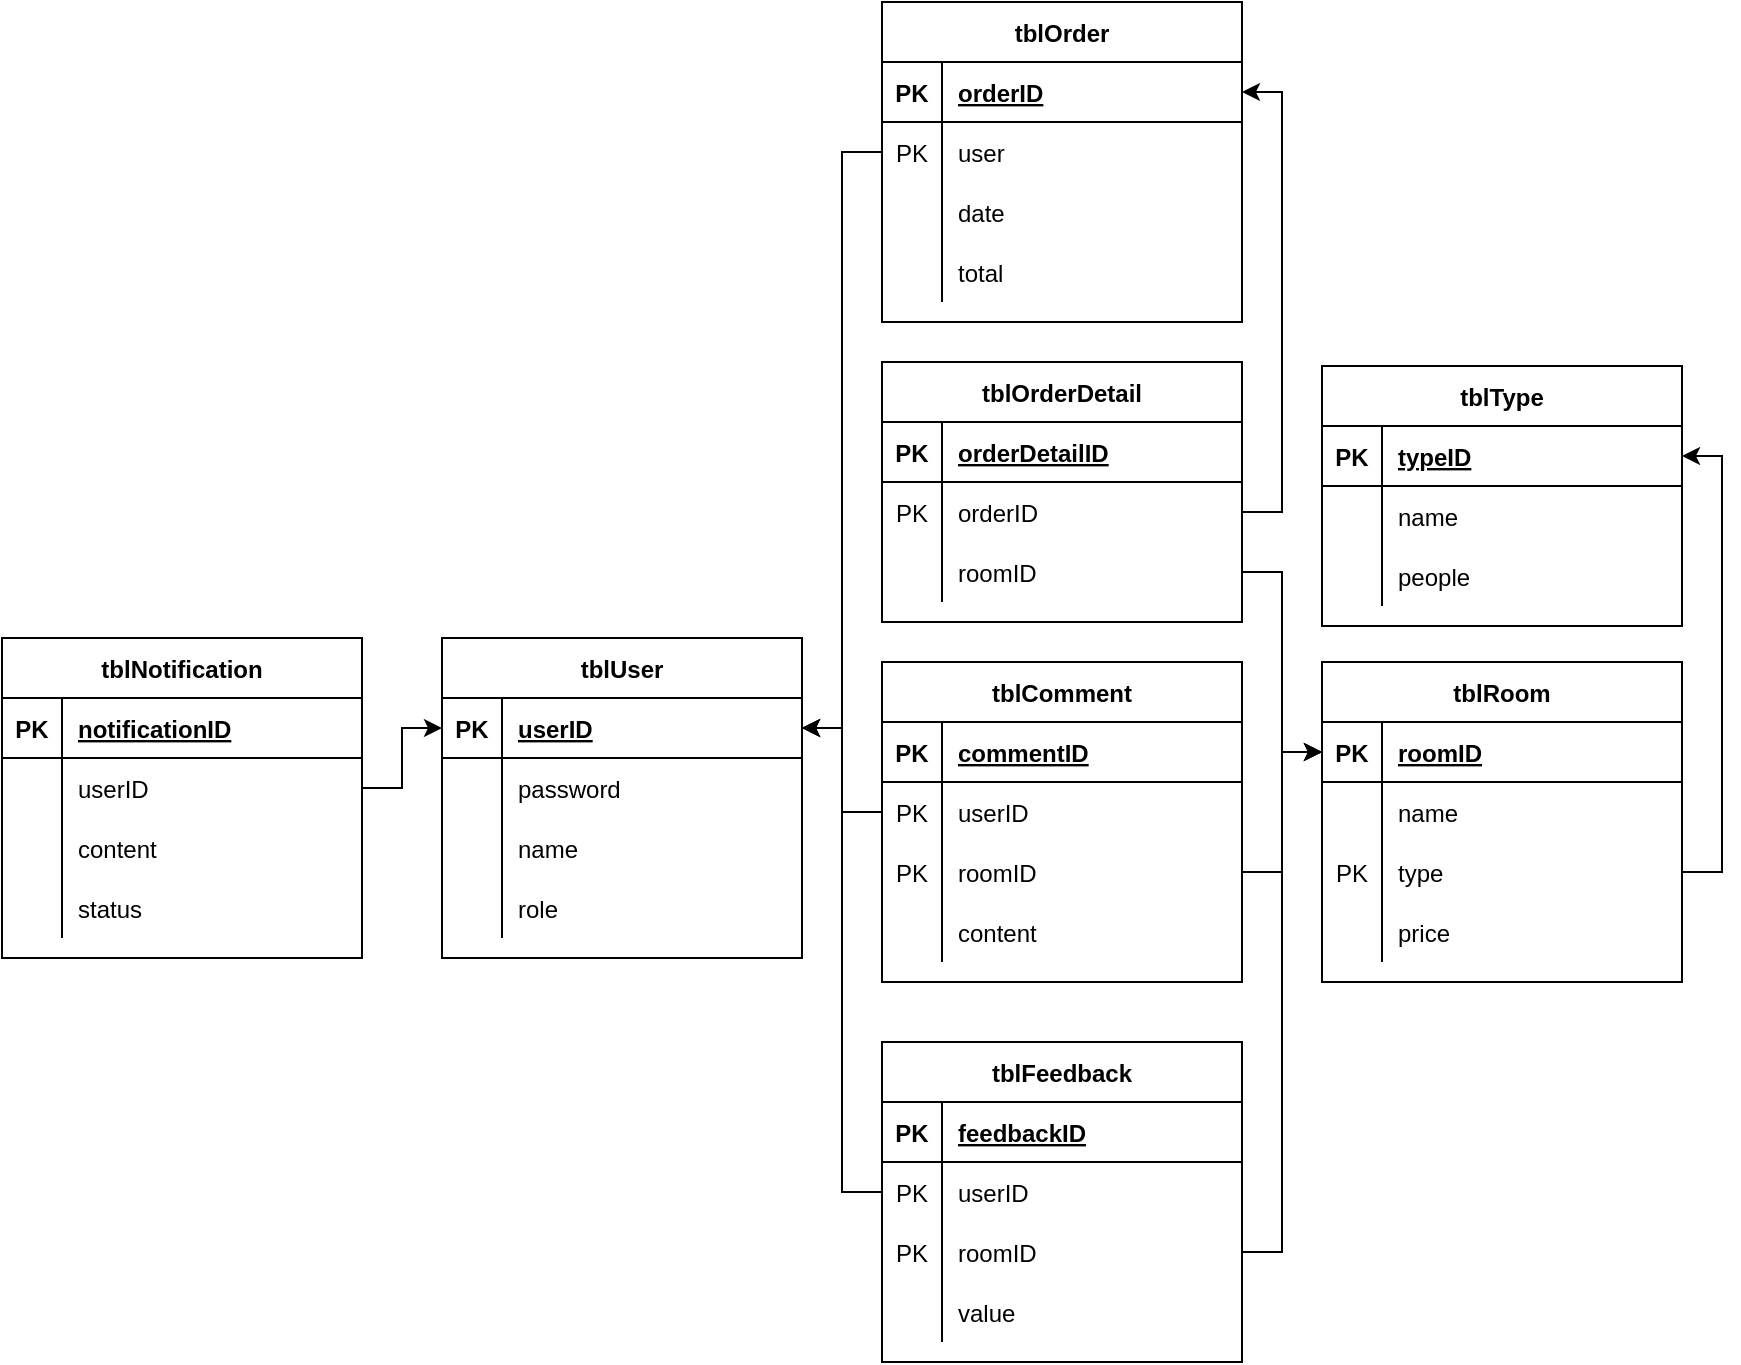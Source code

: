 <mxfile version="13.9.9" type="github">
  <diagram id="tecg3Ebke4kYlPjY19By" name="Page-1">
    <mxGraphModel dx="1210" dy="1001" grid="1" gridSize="10" guides="1" tooltips="1" connect="1" arrows="1" fold="1" page="1" pageScale="1" pageWidth="1100" pageHeight="850" math="0" shadow="0">
      <root>
        <mxCell id="0" />
        <mxCell id="1" parent="0" />
        <mxCell id="lM9nDMKkD4nMDw7KepDL-1" value="tblRoom" style="shape=table;startSize=30;container=1;collapsible=1;childLayout=tableLayout;fixedRows=1;rowLines=0;fontStyle=1;align=center;resizeLast=1;" vertex="1" parent="1">
          <mxGeometry x="670" y="400" width="180" height="160" as="geometry" />
        </mxCell>
        <mxCell id="lM9nDMKkD4nMDw7KepDL-2" value="" style="shape=partialRectangle;collapsible=0;dropTarget=0;pointerEvents=0;fillColor=none;top=0;left=0;bottom=1;right=0;points=[[0,0.5],[1,0.5]];portConstraint=eastwest;" vertex="1" parent="lM9nDMKkD4nMDw7KepDL-1">
          <mxGeometry y="30" width="180" height="30" as="geometry" />
        </mxCell>
        <mxCell id="lM9nDMKkD4nMDw7KepDL-3" value="PK" style="shape=partialRectangle;connectable=0;fillColor=none;top=0;left=0;bottom=0;right=0;fontStyle=1;overflow=hidden;" vertex="1" parent="lM9nDMKkD4nMDw7KepDL-2">
          <mxGeometry width="30" height="30" as="geometry" />
        </mxCell>
        <mxCell id="lM9nDMKkD4nMDw7KepDL-4" value="roomID" style="shape=partialRectangle;connectable=0;fillColor=none;top=0;left=0;bottom=0;right=0;align=left;spacingLeft=6;fontStyle=5;overflow=hidden;" vertex="1" parent="lM9nDMKkD4nMDw7KepDL-2">
          <mxGeometry x="30" width="150" height="30" as="geometry" />
        </mxCell>
        <mxCell id="lM9nDMKkD4nMDw7KepDL-5" value="" style="shape=partialRectangle;collapsible=0;dropTarget=0;pointerEvents=0;fillColor=none;top=0;left=0;bottom=0;right=0;points=[[0,0.5],[1,0.5]];portConstraint=eastwest;" vertex="1" parent="lM9nDMKkD4nMDw7KepDL-1">
          <mxGeometry y="60" width="180" height="30" as="geometry" />
        </mxCell>
        <mxCell id="lM9nDMKkD4nMDw7KepDL-6" value="" style="shape=partialRectangle;connectable=0;fillColor=none;top=0;left=0;bottom=0;right=0;editable=1;overflow=hidden;" vertex="1" parent="lM9nDMKkD4nMDw7KepDL-5">
          <mxGeometry width="30" height="30" as="geometry" />
        </mxCell>
        <mxCell id="lM9nDMKkD4nMDw7KepDL-7" value="name" style="shape=partialRectangle;connectable=0;fillColor=none;top=0;left=0;bottom=0;right=0;align=left;spacingLeft=6;overflow=hidden;" vertex="1" parent="lM9nDMKkD4nMDw7KepDL-5">
          <mxGeometry x="30" width="150" height="30" as="geometry" />
        </mxCell>
        <mxCell id="lM9nDMKkD4nMDw7KepDL-8" value="" style="shape=partialRectangle;collapsible=0;dropTarget=0;pointerEvents=0;fillColor=none;top=0;left=0;bottom=0;right=0;points=[[0,0.5],[1,0.5]];portConstraint=eastwest;" vertex="1" parent="lM9nDMKkD4nMDw7KepDL-1">
          <mxGeometry y="90" width="180" height="30" as="geometry" />
        </mxCell>
        <mxCell id="lM9nDMKkD4nMDw7KepDL-9" value="PK" style="shape=partialRectangle;connectable=0;fillColor=none;top=0;left=0;bottom=0;right=0;editable=1;overflow=hidden;" vertex="1" parent="lM9nDMKkD4nMDw7KepDL-8">
          <mxGeometry width="30" height="30" as="geometry" />
        </mxCell>
        <mxCell id="lM9nDMKkD4nMDw7KepDL-10" value="type" style="shape=partialRectangle;connectable=0;fillColor=none;top=0;left=0;bottom=0;right=0;align=left;spacingLeft=6;overflow=hidden;" vertex="1" parent="lM9nDMKkD4nMDw7KepDL-8">
          <mxGeometry x="30" width="150" height="30" as="geometry" />
        </mxCell>
        <mxCell id="lM9nDMKkD4nMDw7KepDL-14" value="" style="shape=partialRectangle;collapsible=0;dropTarget=0;pointerEvents=0;fillColor=none;top=0;left=0;bottom=0;right=0;points=[[0,0.5],[1,0.5]];portConstraint=eastwest;" vertex="1" parent="lM9nDMKkD4nMDw7KepDL-1">
          <mxGeometry y="120" width="180" height="30" as="geometry" />
        </mxCell>
        <mxCell id="lM9nDMKkD4nMDw7KepDL-15" value="" style="shape=partialRectangle;connectable=0;fillColor=none;top=0;left=0;bottom=0;right=0;editable=1;overflow=hidden;" vertex="1" parent="lM9nDMKkD4nMDw7KepDL-14">
          <mxGeometry width="30" height="30" as="geometry" />
        </mxCell>
        <mxCell id="lM9nDMKkD4nMDw7KepDL-16" value="price" style="shape=partialRectangle;connectable=0;fillColor=none;top=0;left=0;bottom=0;right=0;align=left;spacingLeft=6;overflow=hidden;" vertex="1" parent="lM9nDMKkD4nMDw7KepDL-14">
          <mxGeometry x="30" width="150" height="30" as="geometry" />
        </mxCell>
        <mxCell id="lM9nDMKkD4nMDw7KepDL-17" value="tblType" style="shape=table;startSize=30;container=1;collapsible=1;childLayout=tableLayout;fixedRows=1;rowLines=0;fontStyle=1;align=center;resizeLast=1;" vertex="1" parent="1">
          <mxGeometry x="670" y="252" width="180" height="130" as="geometry" />
        </mxCell>
        <mxCell id="lM9nDMKkD4nMDw7KepDL-18" value="" style="shape=partialRectangle;collapsible=0;dropTarget=0;pointerEvents=0;fillColor=none;top=0;left=0;bottom=1;right=0;points=[[0,0.5],[1,0.5]];portConstraint=eastwest;" vertex="1" parent="lM9nDMKkD4nMDw7KepDL-17">
          <mxGeometry y="30" width="180" height="30" as="geometry" />
        </mxCell>
        <mxCell id="lM9nDMKkD4nMDw7KepDL-19" value="PK" style="shape=partialRectangle;connectable=0;fillColor=none;top=0;left=0;bottom=0;right=0;fontStyle=1;overflow=hidden;" vertex="1" parent="lM9nDMKkD4nMDw7KepDL-18">
          <mxGeometry width="30" height="30" as="geometry" />
        </mxCell>
        <mxCell id="lM9nDMKkD4nMDw7KepDL-20" value="typeID" style="shape=partialRectangle;connectable=0;fillColor=none;top=0;left=0;bottom=0;right=0;align=left;spacingLeft=6;fontStyle=5;overflow=hidden;" vertex="1" parent="lM9nDMKkD4nMDw7KepDL-18">
          <mxGeometry x="30" width="150" height="30" as="geometry" />
        </mxCell>
        <mxCell id="lM9nDMKkD4nMDw7KepDL-21" value="" style="shape=partialRectangle;collapsible=0;dropTarget=0;pointerEvents=0;fillColor=none;top=0;left=0;bottom=0;right=0;points=[[0,0.5],[1,0.5]];portConstraint=eastwest;" vertex="1" parent="lM9nDMKkD4nMDw7KepDL-17">
          <mxGeometry y="60" width="180" height="30" as="geometry" />
        </mxCell>
        <mxCell id="lM9nDMKkD4nMDw7KepDL-22" value="" style="shape=partialRectangle;connectable=0;fillColor=none;top=0;left=0;bottom=0;right=0;editable=1;overflow=hidden;" vertex="1" parent="lM9nDMKkD4nMDw7KepDL-21">
          <mxGeometry width="30" height="30" as="geometry" />
        </mxCell>
        <mxCell id="lM9nDMKkD4nMDw7KepDL-23" value="name" style="shape=partialRectangle;connectable=0;fillColor=none;top=0;left=0;bottom=0;right=0;align=left;spacingLeft=6;overflow=hidden;" vertex="1" parent="lM9nDMKkD4nMDw7KepDL-21">
          <mxGeometry x="30" width="150" height="30" as="geometry" />
        </mxCell>
        <mxCell id="lM9nDMKkD4nMDw7KepDL-30" value="" style="shape=partialRectangle;collapsible=0;dropTarget=0;pointerEvents=0;fillColor=none;top=0;left=0;bottom=0;right=0;points=[[0,0.5],[1,0.5]];portConstraint=eastwest;" vertex="1" parent="lM9nDMKkD4nMDw7KepDL-17">
          <mxGeometry y="90" width="180" height="30" as="geometry" />
        </mxCell>
        <mxCell id="lM9nDMKkD4nMDw7KepDL-31" value="" style="shape=partialRectangle;connectable=0;fillColor=none;top=0;left=0;bottom=0;right=0;editable=1;overflow=hidden;" vertex="1" parent="lM9nDMKkD4nMDw7KepDL-30">
          <mxGeometry width="30" height="30" as="geometry" />
        </mxCell>
        <mxCell id="lM9nDMKkD4nMDw7KepDL-32" value="people" style="shape=partialRectangle;connectable=0;fillColor=none;top=0;left=0;bottom=0;right=0;align=left;spacingLeft=6;overflow=hidden;" vertex="1" parent="lM9nDMKkD4nMDw7KepDL-30">
          <mxGeometry x="30" width="150" height="30" as="geometry" />
        </mxCell>
        <mxCell id="lM9nDMKkD4nMDw7KepDL-34" value="tblOrder" style="shape=table;startSize=30;container=1;collapsible=1;childLayout=tableLayout;fixedRows=1;rowLines=0;fontStyle=1;align=center;resizeLast=1;" vertex="1" parent="1">
          <mxGeometry x="450" y="70" width="180" height="160" as="geometry" />
        </mxCell>
        <mxCell id="lM9nDMKkD4nMDw7KepDL-35" value="" style="shape=partialRectangle;collapsible=0;dropTarget=0;pointerEvents=0;fillColor=none;top=0;left=0;bottom=1;right=0;points=[[0,0.5],[1,0.5]];portConstraint=eastwest;" vertex="1" parent="lM9nDMKkD4nMDw7KepDL-34">
          <mxGeometry y="30" width="180" height="30" as="geometry" />
        </mxCell>
        <mxCell id="lM9nDMKkD4nMDw7KepDL-36" value="PK" style="shape=partialRectangle;connectable=0;fillColor=none;top=0;left=0;bottom=0;right=0;fontStyle=1;overflow=hidden;" vertex="1" parent="lM9nDMKkD4nMDw7KepDL-35">
          <mxGeometry width="30" height="30" as="geometry" />
        </mxCell>
        <mxCell id="lM9nDMKkD4nMDw7KepDL-37" value="orderID" style="shape=partialRectangle;connectable=0;fillColor=none;top=0;left=0;bottom=0;right=0;align=left;spacingLeft=6;fontStyle=5;overflow=hidden;" vertex="1" parent="lM9nDMKkD4nMDw7KepDL-35">
          <mxGeometry x="30" width="150" height="30" as="geometry" />
        </mxCell>
        <mxCell id="lM9nDMKkD4nMDw7KepDL-38" value="" style="shape=partialRectangle;collapsible=0;dropTarget=0;pointerEvents=0;fillColor=none;top=0;left=0;bottom=0;right=0;points=[[0,0.5],[1,0.5]];portConstraint=eastwest;" vertex="1" parent="lM9nDMKkD4nMDw7KepDL-34">
          <mxGeometry y="60" width="180" height="30" as="geometry" />
        </mxCell>
        <mxCell id="lM9nDMKkD4nMDw7KepDL-39" value="PK" style="shape=partialRectangle;connectable=0;fillColor=none;top=0;left=0;bottom=0;right=0;editable=1;overflow=hidden;" vertex="1" parent="lM9nDMKkD4nMDw7KepDL-38">
          <mxGeometry width="30" height="30" as="geometry" />
        </mxCell>
        <mxCell id="lM9nDMKkD4nMDw7KepDL-40" value="user" style="shape=partialRectangle;connectable=0;fillColor=none;top=0;left=0;bottom=0;right=0;align=left;spacingLeft=6;overflow=hidden;" vertex="1" parent="lM9nDMKkD4nMDw7KepDL-38">
          <mxGeometry x="30" width="150" height="30" as="geometry" />
        </mxCell>
        <mxCell id="lM9nDMKkD4nMDw7KepDL-41" value="" style="shape=partialRectangle;collapsible=0;dropTarget=0;pointerEvents=0;fillColor=none;top=0;left=0;bottom=0;right=0;points=[[0,0.5],[1,0.5]];portConstraint=eastwest;" vertex="1" parent="lM9nDMKkD4nMDw7KepDL-34">
          <mxGeometry y="90" width="180" height="30" as="geometry" />
        </mxCell>
        <mxCell id="lM9nDMKkD4nMDw7KepDL-42" value="" style="shape=partialRectangle;connectable=0;fillColor=none;top=0;left=0;bottom=0;right=0;editable=1;overflow=hidden;" vertex="1" parent="lM9nDMKkD4nMDw7KepDL-41">
          <mxGeometry width="30" height="30" as="geometry" />
        </mxCell>
        <mxCell id="lM9nDMKkD4nMDw7KepDL-43" value="date" style="shape=partialRectangle;connectable=0;fillColor=none;top=0;left=0;bottom=0;right=0;align=left;spacingLeft=6;overflow=hidden;" vertex="1" parent="lM9nDMKkD4nMDw7KepDL-41">
          <mxGeometry x="30" width="150" height="30" as="geometry" />
        </mxCell>
        <mxCell id="lM9nDMKkD4nMDw7KepDL-44" value="" style="shape=partialRectangle;collapsible=0;dropTarget=0;pointerEvents=0;fillColor=none;top=0;left=0;bottom=0;right=0;points=[[0,0.5],[1,0.5]];portConstraint=eastwest;" vertex="1" parent="lM9nDMKkD4nMDw7KepDL-34">
          <mxGeometry y="120" width="180" height="30" as="geometry" />
        </mxCell>
        <mxCell id="lM9nDMKkD4nMDw7KepDL-45" value="" style="shape=partialRectangle;connectable=0;fillColor=none;top=0;left=0;bottom=0;right=0;editable=1;overflow=hidden;" vertex="1" parent="lM9nDMKkD4nMDw7KepDL-44">
          <mxGeometry width="30" height="30" as="geometry" />
        </mxCell>
        <mxCell id="lM9nDMKkD4nMDw7KepDL-46" value="total" style="shape=partialRectangle;connectable=0;fillColor=none;top=0;left=0;bottom=0;right=0;align=left;spacingLeft=6;overflow=hidden;" vertex="1" parent="lM9nDMKkD4nMDw7KepDL-44">
          <mxGeometry x="30" width="150" height="30" as="geometry" />
        </mxCell>
        <mxCell id="lM9nDMKkD4nMDw7KepDL-47" value="tblOrderDetail" style="shape=table;startSize=30;container=1;collapsible=1;childLayout=tableLayout;fixedRows=1;rowLines=0;fontStyle=1;align=center;resizeLast=1;" vertex="1" parent="1">
          <mxGeometry x="450" y="250" width="180" height="130" as="geometry" />
        </mxCell>
        <mxCell id="lM9nDMKkD4nMDw7KepDL-48" value="" style="shape=partialRectangle;collapsible=0;dropTarget=0;pointerEvents=0;fillColor=none;top=0;left=0;bottom=1;right=0;points=[[0,0.5],[1,0.5]];portConstraint=eastwest;" vertex="1" parent="lM9nDMKkD4nMDw7KepDL-47">
          <mxGeometry y="30" width="180" height="30" as="geometry" />
        </mxCell>
        <mxCell id="lM9nDMKkD4nMDw7KepDL-49" value="PK" style="shape=partialRectangle;connectable=0;fillColor=none;top=0;left=0;bottom=0;right=0;fontStyle=1;overflow=hidden;" vertex="1" parent="lM9nDMKkD4nMDw7KepDL-48">
          <mxGeometry width="30" height="30" as="geometry" />
        </mxCell>
        <mxCell id="lM9nDMKkD4nMDw7KepDL-50" value="orderDetailID" style="shape=partialRectangle;connectable=0;fillColor=none;top=0;left=0;bottom=0;right=0;align=left;spacingLeft=6;fontStyle=5;overflow=hidden;" vertex="1" parent="lM9nDMKkD4nMDw7KepDL-48">
          <mxGeometry x="30" width="150" height="30" as="geometry" />
        </mxCell>
        <mxCell id="lM9nDMKkD4nMDw7KepDL-51" value="" style="shape=partialRectangle;collapsible=0;dropTarget=0;pointerEvents=0;fillColor=none;top=0;left=0;bottom=0;right=0;points=[[0,0.5],[1,0.5]];portConstraint=eastwest;" vertex="1" parent="lM9nDMKkD4nMDw7KepDL-47">
          <mxGeometry y="60" width="180" height="30" as="geometry" />
        </mxCell>
        <mxCell id="lM9nDMKkD4nMDw7KepDL-52" value="PK" style="shape=partialRectangle;connectable=0;fillColor=none;top=0;left=0;bottom=0;right=0;editable=1;overflow=hidden;" vertex="1" parent="lM9nDMKkD4nMDw7KepDL-51">
          <mxGeometry width="30" height="30" as="geometry" />
        </mxCell>
        <mxCell id="lM9nDMKkD4nMDw7KepDL-53" value="orderID" style="shape=partialRectangle;connectable=0;fillColor=none;top=0;left=0;bottom=0;right=0;align=left;spacingLeft=6;overflow=hidden;" vertex="1" parent="lM9nDMKkD4nMDw7KepDL-51">
          <mxGeometry x="30" width="150" height="30" as="geometry" />
        </mxCell>
        <mxCell id="lM9nDMKkD4nMDw7KepDL-54" value="" style="shape=partialRectangle;collapsible=0;dropTarget=0;pointerEvents=0;fillColor=none;top=0;left=0;bottom=0;right=0;points=[[0,0.5],[1,0.5]];portConstraint=eastwest;" vertex="1" parent="lM9nDMKkD4nMDw7KepDL-47">
          <mxGeometry y="90" width="180" height="30" as="geometry" />
        </mxCell>
        <mxCell id="lM9nDMKkD4nMDw7KepDL-55" value="" style="shape=partialRectangle;connectable=0;fillColor=none;top=0;left=0;bottom=0;right=0;editable=1;overflow=hidden;" vertex="1" parent="lM9nDMKkD4nMDw7KepDL-54">
          <mxGeometry width="30" height="30" as="geometry" />
        </mxCell>
        <mxCell id="lM9nDMKkD4nMDw7KepDL-56" value="roomID" style="shape=partialRectangle;connectable=0;fillColor=none;top=0;left=0;bottom=0;right=0;align=left;spacingLeft=6;overflow=hidden;" vertex="1" parent="lM9nDMKkD4nMDw7KepDL-54">
          <mxGeometry x="30" width="150" height="30" as="geometry" />
        </mxCell>
        <mxCell id="lM9nDMKkD4nMDw7KepDL-60" value="tblUser" style="shape=table;startSize=30;container=1;collapsible=1;childLayout=tableLayout;fixedRows=1;rowLines=0;fontStyle=1;align=center;resizeLast=1;" vertex="1" parent="1">
          <mxGeometry x="230" y="388" width="180" height="160" as="geometry" />
        </mxCell>
        <mxCell id="lM9nDMKkD4nMDw7KepDL-61" value="" style="shape=partialRectangle;collapsible=0;dropTarget=0;pointerEvents=0;fillColor=none;top=0;left=0;bottom=1;right=0;points=[[0,0.5],[1,0.5]];portConstraint=eastwest;" vertex="1" parent="lM9nDMKkD4nMDw7KepDL-60">
          <mxGeometry y="30" width="180" height="30" as="geometry" />
        </mxCell>
        <mxCell id="lM9nDMKkD4nMDw7KepDL-62" value="PK" style="shape=partialRectangle;connectable=0;fillColor=none;top=0;left=0;bottom=0;right=0;fontStyle=1;overflow=hidden;" vertex="1" parent="lM9nDMKkD4nMDw7KepDL-61">
          <mxGeometry width="30" height="30" as="geometry" />
        </mxCell>
        <mxCell id="lM9nDMKkD4nMDw7KepDL-63" value="userID" style="shape=partialRectangle;connectable=0;fillColor=none;top=0;left=0;bottom=0;right=0;align=left;spacingLeft=6;fontStyle=5;overflow=hidden;" vertex="1" parent="lM9nDMKkD4nMDw7KepDL-61">
          <mxGeometry x="30" width="150" height="30" as="geometry" />
        </mxCell>
        <mxCell id="lM9nDMKkD4nMDw7KepDL-64" value="" style="shape=partialRectangle;collapsible=0;dropTarget=0;pointerEvents=0;fillColor=none;top=0;left=0;bottom=0;right=0;points=[[0,0.5],[1,0.5]];portConstraint=eastwest;" vertex="1" parent="lM9nDMKkD4nMDw7KepDL-60">
          <mxGeometry y="60" width="180" height="30" as="geometry" />
        </mxCell>
        <mxCell id="lM9nDMKkD4nMDw7KepDL-65" value="" style="shape=partialRectangle;connectable=0;fillColor=none;top=0;left=0;bottom=0;right=0;editable=1;overflow=hidden;" vertex="1" parent="lM9nDMKkD4nMDw7KepDL-64">
          <mxGeometry width="30" height="30" as="geometry" />
        </mxCell>
        <mxCell id="lM9nDMKkD4nMDw7KepDL-66" value="password" style="shape=partialRectangle;connectable=0;fillColor=none;top=0;left=0;bottom=0;right=0;align=left;spacingLeft=6;overflow=hidden;" vertex="1" parent="lM9nDMKkD4nMDw7KepDL-64">
          <mxGeometry x="30" width="150" height="30" as="geometry" />
        </mxCell>
        <mxCell id="lM9nDMKkD4nMDw7KepDL-67" value="" style="shape=partialRectangle;collapsible=0;dropTarget=0;pointerEvents=0;fillColor=none;top=0;left=0;bottom=0;right=0;points=[[0,0.5],[1,0.5]];portConstraint=eastwest;" vertex="1" parent="lM9nDMKkD4nMDw7KepDL-60">
          <mxGeometry y="90" width="180" height="30" as="geometry" />
        </mxCell>
        <mxCell id="lM9nDMKkD4nMDw7KepDL-68" value="" style="shape=partialRectangle;connectable=0;fillColor=none;top=0;left=0;bottom=0;right=0;editable=1;overflow=hidden;" vertex="1" parent="lM9nDMKkD4nMDw7KepDL-67">
          <mxGeometry width="30" height="30" as="geometry" />
        </mxCell>
        <mxCell id="lM9nDMKkD4nMDw7KepDL-69" value="name" style="shape=partialRectangle;connectable=0;fillColor=none;top=0;left=0;bottom=0;right=0;align=left;spacingLeft=6;overflow=hidden;" vertex="1" parent="lM9nDMKkD4nMDw7KepDL-67">
          <mxGeometry x="30" width="150" height="30" as="geometry" />
        </mxCell>
        <mxCell id="lM9nDMKkD4nMDw7KepDL-70" value="" style="shape=partialRectangle;collapsible=0;dropTarget=0;pointerEvents=0;fillColor=none;top=0;left=0;bottom=0;right=0;points=[[0,0.5],[1,0.5]];portConstraint=eastwest;" vertex="1" parent="lM9nDMKkD4nMDw7KepDL-60">
          <mxGeometry y="120" width="180" height="30" as="geometry" />
        </mxCell>
        <mxCell id="lM9nDMKkD4nMDw7KepDL-71" value="" style="shape=partialRectangle;connectable=0;fillColor=none;top=0;left=0;bottom=0;right=0;editable=1;overflow=hidden;" vertex="1" parent="lM9nDMKkD4nMDw7KepDL-70">
          <mxGeometry width="30" height="30" as="geometry" />
        </mxCell>
        <mxCell id="lM9nDMKkD4nMDw7KepDL-72" value="role" style="shape=partialRectangle;connectable=0;fillColor=none;top=0;left=0;bottom=0;right=0;align=left;spacingLeft=6;overflow=hidden;" vertex="1" parent="lM9nDMKkD4nMDw7KepDL-70">
          <mxGeometry x="30" width="150" height="30" as="geometry" />
        </mxCell>
        <mxCell id="lM9nDMKkD4nMDw7KepDL-73" style="edgeStyle=orthogonalEdgeStyle;rounded=0;orthogonalLoop=1;jettySize=auto;html=1;entryX=1;entryY=0.5;entryDx=0;entryDy=0;" edge="1" parent="1" source="lM9nDMKkD4nMDw7KepDL-38" target="lM9nDMKkD4nMDw7KepDL-61">
          <mxGeometry relative="1" as="geometry" />
        </mxCell>
        <mxCell id="lM9nDMKkD4nMDw7KepDL-74" style="edgeStyle=orthogonalEdgeStyle;rounded=0;orthogonalLoop=1;jettySize=auto;html=1;entryX=1;entryY=0.5;entryDx=0;entryDy=0;exitX=1;exitY=0.5;exitDx=0;exitDy=0;" edge="1" parent="1" source="lM9nDMKkD4nMDw7KepDL-51" target="lM9nDMKkD4nMDw7KepDL-35">
          <mxGeometry relative="1" as="geometry" />
        </mxCell>
        <mxCell id="lM9nDMKkD4nMDw7KepDL-79" style="edgeStyle=orthogonalEdgeStyle;rounded=0;orthogonalLoop=1;jettySize=auto;html=1;entryX=1;entryY=0.5;entryDx=0;entryDy=0;exitX=1;exitY=0.5;exitDx=0;exitDy=0;" edge="1" parent="1" source="lM9nDMKkD4nMDw7KepDL-8" target="lM9nDMKkD4nMDw7KepDL-18">
          <mxGeometry relative="1" as="geometry" />
        </mxCell>
        <mxCell id="lM9nDMKkD4nMDw7KepDL-80" style="edgeStyle=orthogonalEdgeStyle;rounded=0;orthogonalLoop=1;jettySize=auto;html=1;entryX=0;entryY=0.5;entryDx=0;entryDy=0;" edge="1" parent="1" source="lM9nDMKkD4nMDw7KepDL-54" target="lM9nDMKkD4nMDw7KepDL-2">
          <mxGeometry relative="1" as="geometry" />
        </mxCell>
        <mxCell id="lM9nDMKkD4nMDw7KepDL-81" value="tblComment" style="shape=table;startSize=30;container=1;collapsible=1;childLayout=tableLayout;fixedRows=1;rowLines=0;fontStyle=1;align=center;resizeLast=1;" vertex="1" parent="1">
          <mxGeometry x="450" y="400" width="180" height="160" as="geometry" />
        </mxCell>
        <mxCell id="lM9nDMKkD4nMDw7KepDL-82" value="" style="shape=partialRectangle;collapsible=0;dropTarget=0;pointerEvents=0;fillColor=none;top=0;left=0;bottom=1;right=0;points=[[0,0.5],[1,0.5]];portConstraint=eastwest;" vertex="1" parent="lM9nDMKkD4nMDw7KepDL-81">
          <mxGeometry y="30" width="180" height="30" as="geometry" />
        </mxCell>
        <mxCell id="lM9nDMKkD4nMDw7KepDL-83" value="PK" style="shape=partialRectangle;connectable=0;fillColor=none;top=0;left=0;bottom=0;right=0;fontStyle=1;overflow=hidden;" vertex="1" parent="lM9nDMKkD4nMDw7KepDL-82">
          <mxGeometry width="30" height="30" as="geometry" />
        </mxCell>
        <mxCell id="lM9nDMKkD4nMDw7KepDL-84" value="commentID" style="shape=partialRectangle;connectable=0;fillColor=none;top=0;left=0;bottom=0;right=0;align=left;spacingLeft=6;fontStyle=5;overflow=hidden;" vertex="1" parent="lM9nDMKkD4nMDw7KepDL-82">
          <mxGeometry x="30" width="150" height="30" as="geometry" />
        </mxCell>
        <mxCell id="lM9nDMKkD4nMDw7KepDL-88" value="" style="shape=partialRectangle;collapsible=0;dropTarget=0;pointerEvents=0;fillColor=none;top=0;left=0;bottom=0;right=0;points=[[0,0.5],[1,0.5]];portConstraint=eastwest;" vertex="1" parent="lM9nDMKkD4nMDw7KepDL-81">
          <mxGeometry y="60" width="180" height="30" as="geometry" />
        </mxCell>
        <mxCell id="lM9nDMKkD4nMDw7KepDL-89" value="PK" style="shape=partialRectangle;connectable=0;fillColor=none;top=0;left=0;bottom=0;right=0;editable=1;overflow=hidden;" vertex="1" parent="lM9nDMKkD4nMDw7KepDL-88">
          <mxGeometry width="30" height="30" as="geometry" />
        </mxCell>
        <mxCell id="lM9nDMKkD4nMDw7KepDL-90" value="userID" style="shape=partialRectangle;connectable=0;fillColor=none;top=0;left=0;bottom=0;right=0;align=left;spacingLeft=6;overflow=hidden;" vertex="1" parent="lM9nDMKkD4nMDw7KepDL-88">
          <mxGeometry x="30" width="150" height="30" as="geometry" />
        </mxCell>
        <mxCell id="lM9nDMKkD4nMDw7KepDL-85" value="" style="shape=partialRectangle;collapsible=0;dropTarget=0;pointerEvents=0;fillColor=none;top=0;left=0;bottom=0;right=0;points=[[0,0.5],[1,0.5]];portConstraint=eastwest;" vertex="1" parent="lM9nDMKkD4nMDw7KepDL-81">
          <mxGeometry y="90" width="180" height="30" as="geometry" />
        </mxCell>
        <mxCell id="lM9nDMKkD4nMDw7KepDL-86" value="PK" style="shape=partialRectangle;connectable=0;fillColor=none;top=0;left=0;bottom=0;right=0;editable=1;overflow=hidden;" vertex="1" parent="lM9nDMKkD4nMDw7KepDL-85">
          <mxGeometry width="30" height="30" as="geometry" />
        </mxCell>
        <mxCell id="lM9nDMKkD4nMDw7KepDL-87" value="roomID" style="shape=partialRectangle;connectable=0;fillColor=none;top=0;left=0;bottom=0;right=0;align=left;spacingLeft=6;overflow=hidden;" vertex="1" parent="lM9nDMKkD4nMDw7KepDL-85">
          <mxGeometry x="30" width="150" height="30" as="geometry" />
        </mxCell>
        <mxCell id="lM9nDMKkD4nMDw7KepDL-91" value="" style="shape=partialRectangle;collapsible=0;dropTarget=0;pointerEvents=0;fillColor=none;top=0;left=0;bottom=0;right=0;points=[[0,0.5],[1,0.5]];portConstraint=eastwest;" vertex="1" parent="lM9nDMKkD4nMDw7KepDL-81">
          <mxGeometry y="120" width="180" height="30" as="geometry" />
        </mxCell>
        <mxCell id="lM9nDMKkD4nMDw7KepDL-92" value="" style="shape=partialRectangle;connectable=0;fillColor=none;top=0;left=0;bottom=0;right=0;editable=1;overflow=hidden;" vertex="1" parent="lM9nDMKkD4nMDw7KepDL-91">
          <mxGeometry width="30" height="30" as="geometry" />
        </mxCell>
        <mxCell id="lM9nDMKkD4nMDw7KepDL-93" value="content" style="shape=partialRectangle;connectable=0;fillColor=none;top=0;left=0;bottom=0;right=0;align=left;spacingLeft=6;overflow=hidden;" vertex="1" parent="lM9nDMKkD4nMDw7KepDL-91">
          <mxGeometry x="30" width="150" height="30" as="geometry" />
        </mxCell>
        <mxCell id="lM9nDMKkD4nMDw7KepDL-96" style="edgeStyle=orthogonalEdgeStyle;rounded=0;orthogonalLoop=1;jettySize=auto;html=1;entryX=1;entryY=0.5;entryDx=0;entryDy=0;" edge="1" parent="1" source="lM9nDMKkD4nMDw7KepDL-88" target="lM9nDMKkD4nMDw7KepDL-61">
          <mxGeometry relative="1" as="geometry" />
        </mxCell>
        <mxCell id="lM9nDMKkD4nMDw7KepDL-97" style="edgeStyle=orthogonalEdgeStyle;rounded=0;orthogonalLoop=1;jettySize=auto;html=1;entryX=0;entryY=0.5;entryDx=0;entryDy=0;" edge="1" parent="1" source="lM9nDMKkD4nMDw7KepDL-85" target="lM9nDMKkD4nMDw7KepDL-2">
          <mxGeometry relative="1" as="geometry" />
        </mxCell>
        <mxCell id="lM9nDMKkD4nMDw7KepDL-98" value="tblFeedback" style="shape=table;startSize=30;container=1;collapsible=1;childLayout=tableLayout;fixedRows=1;rowLines=0;fontStyle=1;align=center;resizeLast=1;" vertex="1" parent="1">
          <mxGeometry x="450" y="590" width="180" height="160" as="geometry" />
        </mxCell>
        <mxCell id="lM9nDMKkD4nMDw7KepDL-99" value="" style="shape=partialRectangle;collapsible=0;dropTarget=0;pointerEvents=0;fillColor=none;top=0;left=0;bottom=1;right=0;points=[[0,0.5],[1,0.5]];portConstraint=eastwest;" vertex="1" parent="lM9nDMKkD4nMDw7KepDL-98">
          <mxGeometry y="30" width="180" height="30" as="geometry" />
        </mxCell>
        <mxCell id="lM9nDMKkD4nMDw7KepDL-100" value="PK" style="shape=partialRectangle;connectable=0;fillColor=none;top=0;left=0;bottom=0;right=0;fontStyle=1;overflow=hidden;" vertex="1" parent="lM9nDMKkD4nMDw7KepDL-99">
          <mxGeometry width="30" height="30" as="geometry" />
        </mxCell>
        <mxCell id="lM9nDMKkD4nMDw7KepDL-101" value="feedbackID" style="shape=partialRectangle;connectable=0;fillColor=none;top=0;left=0;bottom=0;right=0;align=left;spacingLeft=6;fontStyle=5;overflow=hidden;" vertex="1" parent="lM9nDMKkD4nMDw7KepDL-99">
          <mxGeometry x="30" width="150" height="30" as="geometry" />
        </mxCell>
        <mxCell id="lM9nDMKkD4nMDw7KepDL-102" value="" style="shape=partialRectangle;collapsible=0;dropTarget=0;pointerEvents=0;fillColor=none;top=0;left=0;bottom=0;right=0;points=[[0,0.5],[1,0.5]];portConstraint=eastwest;" vertex="1" parent="lM9nDMKkD4nMDw7KepDL-98">
          <mxGeometry y="60" width="180" height="30" as="geometry" />
        </mxCell>
        <mxCell id="lM9nDMKkD4nMDw7KepDL-103" value="PK" style="shape=partialRectangle;connectable=0;fillColor=none;top=0;left=0;bottom=0;right=0;editable=1;overflow=hidden;" vertex="1" parent="lM9nDMKkD4nMDw7KepDL-102">
          <mxGeometry width="30" height="30" as="geometry" />
        </mxCell>
        <mxCell id="lM9nDMKkD4nMDw7KepDL-104" value="userID" style="shape=partialRectangle;connectable=0;fillColor=none;top=0;left=0;bottom=0;right=0;align=left;spacingLeft=6;overflow=hidden;" vertex="1" parent="lM9nDMKkD4nMDw7KepDL-102">
          <mxGeometry x="30" width="150" height="30" as="geometry" />
        </mxCell>
        <mxCell id="lM9nDMKkD4nMDw7KepDL-112" value="" style="shape=partialRectangle;collapsible=0;dropTarget=0;pointerEvents=0;fillColor=none;top=0;left=0;bottom=0;right=0;points=[[0,0.5],[1,0.5]];portConstraint=eastwest;" vertex="1" parent="lM9nDMKkD4nMDw7KepDL-98">
          <mxGeometry y="90" width="180" height="30" as="geometry" />
        </mxCell>
        <mxCell id="lM9nDMKkD4nMDw7KepDL-113" value="PK" style="shape=partialRectangle;connectable=0;fillColor=none;top=0;left=0;bottom=0;right=0;editable=1;overflow=hidden;" vertex="1" parent="lM9nDMKkD4nMDw7KepDL-112">
          <mxGeometry width="30" height="30" as="geometry" />
        </mxCell>
        <mxCell id="lM9nDMKkD4nMDw7KepDL-114" value="roomID" style="shape=partialRectangle;connectable=0;fillColor=none;top=0;left=0;bottom=0;right=0;align=left;spacingLeft=6;overflow=hidden;" vertex="1" parent="lM9nDMKkD4nMDw7KepDL-112">
          <mxGeometry x="30" width="150" height="30" as="geometry" />
        </mxCell>
        <mxCell id="lM9nDMKkD4nMDw7KepDL-108" value="" style="shape=partialRectangle;collapsible=0;dropTarget=0;pointerEvents=0;fillColor=none;top=0;left=0;bottom=0;right=0;points=[[0,0.5],[1,0.5]];portConstraint=eastwest;" vertex="1" parent="lM9nDMKkD4nMDw7KepDL-98">
          <mxGeometry y="120" width="180" height="30" as="geometry" />
        </mxCell>
        <mxCell id="lM9nDMKkD4nMDw7KepDL-109" value="" style="shape=partialRectangle;connectable=0;fillColor=none;top=0;left=0;bottom=0;right=0;editable=1;overflow=hidden;" vertex="1" parent="lM9nDMKkD4nMDw7KepDL-108">
          <mxGeometry width="30" height="30" as="geometry" />
        </mxCell>
        <mxCell id="lM9nDMKkD4nMDw7KepDL-110" value="value" style="shape=partialRectangle;connectable=0;fillColor=none;top=0;left=0;bottom=0;right=0;align=left;spacingLeft=6;overflow=hidden;" vertex="1" parent="lM9nDMKkD4nMDw7KepDL-108">
          <mxGeometry x="30" width="150" height="30" as="geometry" />
        </mxCell>
        <mxCell id="lM9nDMKkD4nMDw7KepDL-111" style="edgeStyle=orthogonalEdgeStyle;rounded=0;orthogonalLoop=1;jettySize=auto;html=1;entryX=1;entryY=0.5;entryDx=0;entryDy=0;" edge="1" parent="1" source="lM9nDMKkD4nMDw7KepDL-102" target="lM9nDMKkD4nMDw7KepDL-61">
          <mxGeometry relative="1" as="geometry" />
        </mxCell>
        <mxCell id="lM9nDMKkD4nMDw7KepDL-115" style="edgeStyle=orthogonalEdgeStyle;rounded=0;orthogonalLoop=1;jettySize=auto;html=1;entryX=0;entryY=0.5;entryDx=0;entryDy=0;" edge="1" parent="1" source="lM9nDMKkD4nMDw7KepDL-112" target="lM9nDMKkD4nMDw7KepDL-2">
          <mxGeometry relative="1" as="geometry" />
        </mxCell>
        <mxCell id="lM9nDMKkD4nMDw7KepDL-116" value="tblNotification" style="shape=table;startSize=30;container=1;collapsible=1;childLayout=tableLayout;fixedRows=1;rowLines=0;fontStyle=1;align=center;resizeLast=1;" vertex="1" parent="1">
          <mxGeometry x="10" y="388" width="180" height="160" as="geometry" />
        </mxCell>
        <mxCell id="lM9nDMKkD4nMDw7KepDL-117" value="" style="shape=partialRectangle;collapsible=0;dropTarget=0;pointerEvents=0;fillColor=none;top=0;left=0;bottom=1;right=0;points=[[0,0.5],[1,0.5]];portConstraint=eastwest;" vertex="1" parent="lM9nDMKkD4nMDw7KepDL-116">
          <mxGeometry y="30" width="180" height="30" as="geometry" />
        </mxCell>
        <mxCell id="lM9nDMKkD4nMDw7KepDL-118" value="PK" style="shape=partialRectangle;connectable=0;fillColor=none;top=0;left=0;bottom=0;right=0;fontStyle=1;overflow=hidden;" vertex="1" parent="lM9nDMKkD4nMDw7KepDL-117">
          <mxGeometry width="30" height="30" as="geometry" />
        </mxCell>
        <mxCell id="lM9nDMKkD4nMDw7KepDL-119" value="notificationID" style="shape=partialRectangle;connectable=0;fillColor=none;top=0;left=0;bottom=0;right=0;align=left;spacingLeft=6;fontStyle=5;overflow=hidden;" vertex="1" parent="lM9nDMKkD4nMDw7KepDL-117">
          <mxGeometry x="30" width="150" height="30" as="geometry" />
        </mxCell>
        <mxCell id="lM9nDMKkD4nMDw7KepDL-120" value="" style="shape=partialRectangle;collapsible=0;dropTarget=0;pointerEvents=0;fillColor=none;top=0;left=0;bottom=0;right=0;points=[[0,0.5],[1,0.5]];portConstraint=eastwest;" vertex="1" parent="lM9nDMKkD4nMDw7KepDL-116">
          <mxGeometry y="60" width="180" height="30" as="geometry" />
        </mxCell>
        <mxCell id="lM9nDMKkD4nMDw7KepDL-121" value="" style="shape=partialRectangle;connectable=0;fillColor=none;top=0;left=0;bottom=0;right=0;editable=1;overflow=hidden;" vertex="1" parent="lM9nDMKkD4nMDw7KepDL-120">
          <mxGeometry width="30" height="30" as="geometry" />
        </mxCell>
        <mxCell id="lM9nDMKkD4nMDw7KepDL-122" value="userID" style="shape=partialRectangle;connectable=0;fillColor=none;top=0;left=0;bottom=0;right=0;align=left;spacingLeft=6;overflow=hidden;" vertex="1" parent="lM9nDMKkD4nMDw7KepDL-120">
          <mxGeometry x="30" width="150" height="30" as="geometry" />
        </mxCell>
        <mxCell id="lM9nDMKkD4nMDw7KepDL-123" value="" style="shape=partialRectangle;collapsible=0;dropTarget=0;pointerEvents=0;fillColor=none;top=0;left=0;bottom=0;right=0;points=[[0,0.5],[1,0.5]];portConstraint=eastwest;" vertex="1" parent="lM9nDMKkD4nMDw7KepDL-116">
          <mxGeometry y="90" width="180" height="30" as="geometry" />
        </mxCell>
        <mxCell id="lM9nDMKkD4nMDw7KepDL-124" value="" style="shape=partialRectangle;connectable=0;fillColor=none;top=0;left=0;bottom=0;right=0;editable=1;overflow=hidden;" vertex="1" parent="lM9nDMKkD4nMDw7KepDL-123">
          <mxGeometry width="30" height="30" as="geometry" />
        </mxCell>
        <mxCell id="lM9nDMKkD4nMDw7KepDL-125" value="content" style="shape=partialRectangle;connectable=0;fillColor=none;top=0;left=0;bottom=0;right=0;align=left;spacingLeft=6;overflow=hidden;" vertex="1" parent="lM9nDMKkD4nMDw7KepDL-123">
          <mxGeometry x="30" width="150" height="30" as="geometry" />
        </mxCell>
        <mxCell id="lM9nDMKkD4nMDw7KepDL-126" value="" style="shape=partialRectangle;collapsible=0;dropTarget=0;pointerEvents=0;fillColor=none;top=0;left=0;bottom=0;right=0;points=[[0,0.5],[1,0.5]];portConstraint=eastwest;" vertex="1" parent="lM9nDMKkD4nMDw7KepDL-116">
          <mxGeometry y="120" width="180" height="30" as="geometry" />
        </mxCell>
        <mxCell id="lM9nDMKkD4nMDw7KepDL-127" value="" style="shape=partialRectangle;connectable=0;fillColor=none;top=0;left=0;bottom=0;right=0;editable=1;overflow=hidden;" vertex="1" parent="lM9nDMKkD4nMDw7KepDL-126">
          <mxGeometry width="30" height="30" as="geometry" />
        </mxCell>
        <mxCell id="lM9nDMKkD4nMDw7KepDL-128" value="status" style="shape=partialRectangle;connectable=0;fillColor=none;top=0;left=0;bottom=0;right=0;align=left;spacingLeft=6;overflow=hidden;" vertex="1" parent="lM9nDMKkD4nMDw7KepDL-126">
          <mxGeometry x="30" width="150" height="30" as="geometry" />
        </mxCell>
        <mxCell id="lM9nDMKkD4nMDw7KepDL-129" style="edgeStyle=orthogonalEdgeStyle;rounded=0;orthogonalLoop=1;jettySize=auto;html=1;entryX=0;entryY=0.5;entryDx=0;entryDy=0;" edge="1" parent="1" source="lM9nDMKkD4nMDw7KepDL-120" target="lM9nDMKkD4nMDw7KepDL-61">
          <mxGeometry relative="1" as="geometry" />
        </mxCell>
      </root>
    </mxGraphModel>
  </diagram>
</mxfile>
